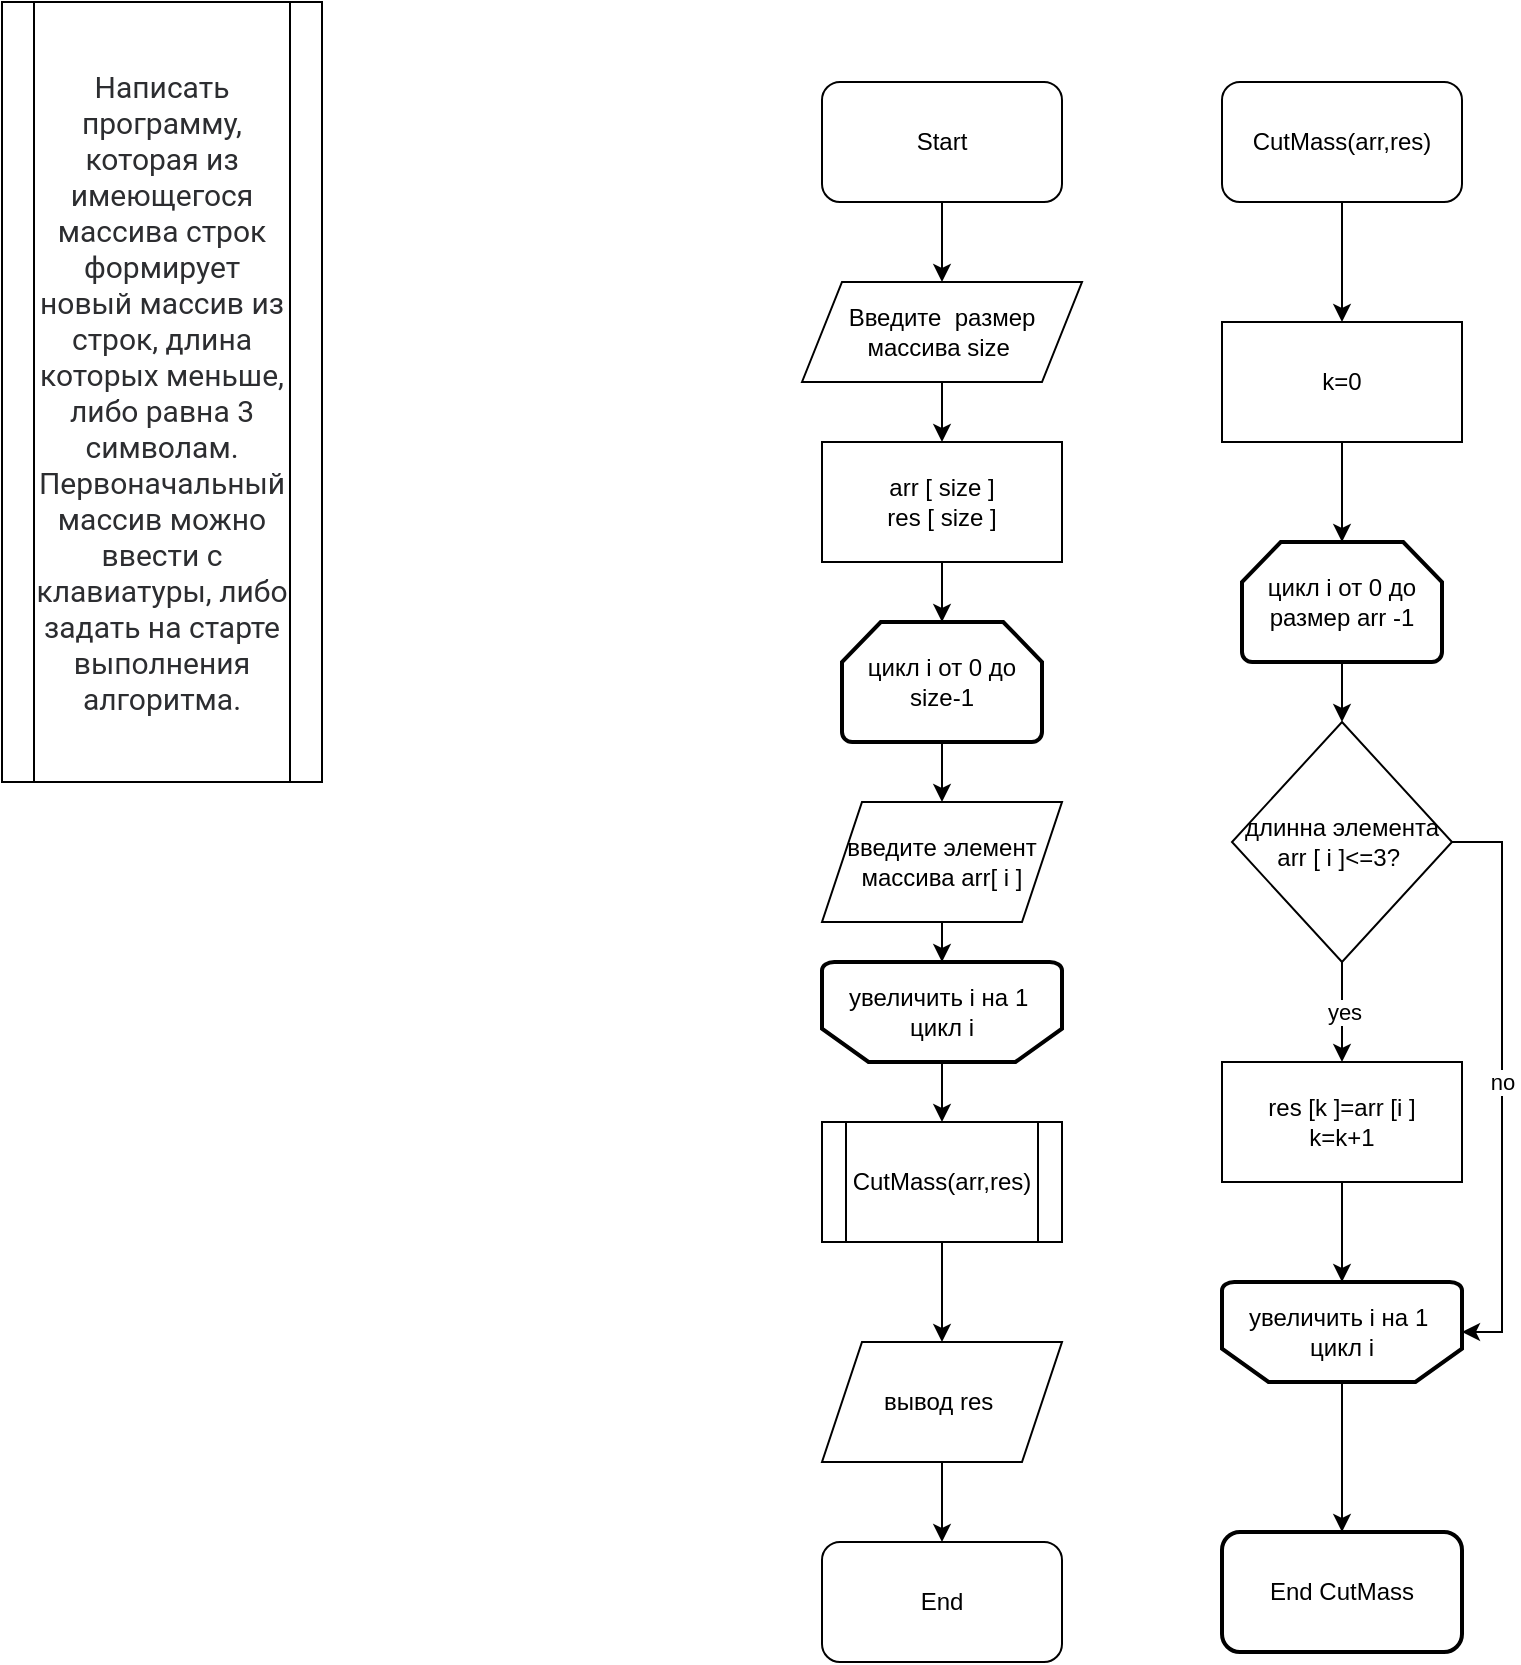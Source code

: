 <mxfile version="20.7.4" type="device"><diagram id="pkdI9GleF3r2VhYsA-bv" name="Страница 1"><mxGraphModel dx="940" dy="768" grid="1" gridSize="10" guides="1" tooltips="1" connect="1" arrows="1" fold="1" page="1" pageScale="1" pageWidth="827" pageHeight="1169" math="0" shadow="0"><root><mxCell id="0"/><mxCell id="1" parent="0"/><mxCell id="zmeya-YelaKDgkIjDsnz-3" value="&lt;span style=&quot;color: rgb(44, 45, 48); font-family: Roboto, &amp;quot;San Francisco&amp;quot;, &amp;quot;Helvetica Neue&amp;quot;, Helvetica, Arial; font-size: 15px; text-align: start; background-color: rgb(255, 255, 255);&quot;&gt;Написать программу, которая из имеющегося массива строк формирует новый массив из строк, длина которых меньше, либо равна 3 символам. Первоначальный массив можно ввести с клавиатуры, либо задать на старте выполнения алгоритма.&lt;/span&gt;" style="shape=process;whiteSpace=wrap;html=1;backgroundOutline=1;" parent="1" vertex="1"><mxGeometry x="10" width="160" height="390" as="geometry"/></mxCell><mxCell id="zmeya-YelaKDgkIjDsnz-6" style="edgeStyle=orthogonalEdgeStyle;rounded=0;orthogonalLoop=1;jettySize=auto;html=1;" parent="1" source="zmeya-YelaKDgkIjDsnz-4" target="zmeya-YelaKDgkIjDsnz-7" edge="1"><mxGeometry relative="1" as="geometry"><mxPoint x="480" y="160" as="targetPoint"/></mxGeometry></mxCell><mxCell id="zmeya-YelaKDgkIjDsnz-4" value="Start" style="rounded=1;whiteSpace=wrap;html=1;" parent="1" vertex="1"><mxGeometry x="420" y="40" width="120" height="60" as="geometry"/></mxCell><mxCell id="SkKZH-iMx8w0tI0TJepz-20" style="edgeStyle=orthogonalEdgeStyle;rounded=0;orthogonalLoop=1;jettySize=auto;html=1;entryX=0.5;entryY=0;entryDx=0;entryDy=0;" edge="1" parent="1" source="zmeya-YelaKDgkIjDsnz-7" target="SkKZH-iMx8w0tI0TJepz-18"><mxGeometry relative="1" as="geometry"/></mxCell><mxCell id="zmeya-YelaKDgkIjDsnz-7" value="Введите&amp;nbsp; размер массива size&amp;nbsp;" style="shape=parallelogram;perimeter=parallelogramPerimeter;whiteSpace=wrap;html=1;fixedSize=1;" parent="1" vertex="1"><mxGeometry x="410" y="140" width="140" height="50" as="geometry"/></mxCell><mxCell id="SkKZH-iMx8w0tI0TJepz-26" style="edgeStyle=orthogonalEdgeStyle;rounded=0;orthogonalLoop=1;jettySize=auto;html=1;" edge="1" parent="1" source="zmeya-YelaKDgkIjDsnz-16"><mxGeometry relative="1" as="geometry"><mxPoint x="680" y="160" as="targetPoint"/></mxGeometry></mxCell><mxCell id="zmeya-YelaKDgkIjDsnz-16" value="CutMass(arr,res)" style="rounded=1;whiteSpace=wrap;html=1;" parent="1" vertex="1"><mxGeometry x="620" y="40" width="120" height="60" as="geometry"/></mxCell><mxCell id="SkKZH-iMx8w0tI0TJepz-19" style="edgeStyle=orthogonalEdgeStyle;rounded=0;orthogonalLoop=1;jettySize=auto;html=1;entryX=0.5;entryY=0;entryDx=0;entryDy=0;" edge="1" parent="1" source="SkKZH-iMx8w0tI0TJepz-3" target="SkKZH-iMx8w0tI0TJepz-10"><mxGeometry relative="1" as="geometry"/></mxCell><mxCell id="SkKZH-iMx8w0tI0TJepz-3" value="цикл i от 0 до size-1" style="strokeWidth=2;html=1;shape=mxgraph.flowchart.loop_limit;whiteSpace=wrap;" vertex="1" parent="1"><mxGeometry x="430" y="310" width="100" height="60" as="geometry"/></mxCell><mxCell id="SkKZH-iMx8w0tI0TJepz-22" value="" style="edgeStyle=orthogonalEdgeStyle;rounded=0;orthogonalLoop=1;jettySize=auto;html=1;" edge="1" parent="1" source="SkKZH-iMx8w0tI0TJepz-4" target="SkKZH-iMx8w0tI0TJepz-15"><mxGeometry relative="1" as="geometry"/></mxCell><mxCell id="SkKZH-iMx8w0tI0TJepz-4" value="увеличить i на 1&amp;nbsp;&lt;br&gt;цикл i" style="strokeWidth=2;html=1;shape=mxgraph.flowchart.loop_limit;whiteSpace=wrap;direction=west;" vertex="1" parent="1"><mxGeometry x="420" y="480" width="120" height="50" as="geometry"/></mxCell><mxCell id="SkKZH-iMx8w0tI0TJepz-14" style="edgeStyle=orthogonalEdgeStyle;rounded=0;orthogonalLoop=1;jettySize=auto;html=1;entryX=0.5;entryY=1;entryDx=0;entryDy=0;entryPerimeter=0;" edge="1" parent="1" source="SkKZH-iMx8w0tI0TJepz-10" target="SkKZH-iMx8w0tI0TJepz-4"><mxGeometry relative="1" as="geometry"/></mxCell><mxCell id="SkKZH-iMx8w0tI0TJepz-10" value="введите элемент массива arr[ i ]" style="shape=parallelogram;perimeter=parallelogramPerimeter;whiteSpace=wrap;html=1;fixedSize=1;" vertex="1" parent="1"><mxGeometry x="420" y="400" width="120" height="60" as="geometry"/></mxCell><mxCell id="SkKZH-iMx8w0tI0TJepz-11" value="End" style="rounded=1;whiteSpace=wrap;html=1;" vertex="1" parent="1"><mxGeometry x="420" y="770" width="120" height="60" as="geometry"/></mxCell><mxCell id="SkKZH-iMx8w0tI0TJepz-24" style="edgeStyle=orthogonalEdgeStyle;rounded=0;orthogonalLoop=1;jettySize=auto;html=1;" edge="1" parent="1" source="SkKZH-iMx8w0tI0TJepz-15" target="SkKZH-iMx8w0tI0TJepz-23"><mxGeometry relative="1" as="geometry"/></mxCell><mxCell id="SkKZH-iMx8w0tI0TJepz-15" value="CutMass(arr,res)" style="shape=process;whiteSpace=wrap;html=1;backgroundOutline=1;" vertex="1" parent="1"><mxGeometry x="420" y="560" width="120" height="60" as="geometry"/></mxCell><mxCell id="SkKZH-iMx8w0tI0TJepz-21" style="edgeStyle=orthogonalEdgeStyle;rounded=0;orthogonalLoop=1;jettySize=auto;html=1;entryX=0.5;entryY=0;entryDx=0;entryDy=0;entryPerimeter=0;" edge="1" parent="1" source="SkKZH-iMx8w0tI0TJepz-18" target="SkKZH-iMx8w0tI0TJepz-3"><mxGeometry relative="1" as="geometry"/></mxCell><mxCell id="SkKZH-iMx8w0tI0TJepz-18" value="arr [ size ]&lt;br&gt;res [ size ]" style="rounded=0;whiteSpace=wrap;html=1;" vertex="1" parent="1"><mxGeometry x="420" y="220" width="120" height="60" as="geometry"/></mxCell><mxCell id="SkKZH-iMx8w0tI0TJepz-25" value="" style="edgeStyle=orthogonalEdgeStyle;rounded=0;orthogonalLoop=1;jettySize=auto;html=1;" edge="1" parent="1" source="SkKZH-iMx8w0tI0TJepz-23" target="SkKZH-iMx8w0tI0TJepz-11"><mxGeometry relative="1" as="geometry"/></mxCell><mxCell id="SkKZH-iMx8w0tI0TJepz-23" value="вывод res&amp;nbsp;" style="shape=parallelogram;perimeter=parallelogramPerimeter;whiteSpace=wrap;html=1;fixedSize=1;" vertex="1" parent="1"><mxGeometry x="420" y="670" width="120" height="60" as="geometry"/></mxCell><mxCell id="SkKZH-iMx8w0tI0TJepz-36" value="" style="edgeStyle=orthogonalEdgeStyle;rounded=0;orthogonalLoop=1;jettySize=auto;html=1;" edge="1" parent="1" source="SkKZH-iMx8w0tI0TJepz-27" target="SkKZH-iMx8w0tI0TJepz-29"><mxGeometry relative="1" as="geometry"/></mxCell><mxCell id="SkKZH-iMx8w0tI0TJepz-27" value="цикл i от 0 до размер arr -1" style="strokeWidth=2;html=1;shape=mxgraph.flowchart.loop_limit;whiteSpace=wrap;" vertex="1" parent="1"><mxGeometry x="630" y="270" width="100" height="60" as="geometry"/></mxCell><mxCell id="SkKZH-iMx8w0tI0TJepz-37" value="" style="edgeStyle=orthogonalEdgeStyle;rounded=0;orthogonalLoop=1;jettySize=auto;html=1;" edge="1" parent="1" source="SkKZH-iMx8w0tI0TJepz-28" target="SkKZH-iMx8w0tI0TJepz-27"><mxGeometry relative="1" as="geometry"/></mxCell><mxCell id="SkKZH-iMx8w0tI0TJepz-28" value="k=0" style="rounded=0;whiteSpace=wrap;html=1;" vertex="1" parent="1"><mxGeometry x="620" y="160" width="120" height="60" as="geometry"/></mxCell><mxCell id="SkKZH-iMx8w0tI0TJepz-30" value="yes" style="edgeStyle=orthogonalEdgeStyle;rounded=0;orthogonalLoop=1;jettySize=auto;html=1;" edge="1" parent="1" source="SkKZH-iMx8w0tI0TJepz-29"><mxGeometry relative="1" as="geometry"><mxPoint x="680" y="530" as="targetPoint"/></mxGeometry></mxCell><mxCell id="SkKZH-iMx8w0tI0TJepz-31" value="no" style="edgeStyle=orthogonalEdgeStyle;rounded=0;orthogonalLoop=1;jettySize=auto;html=1;entryX=0;entryY=0.5;entryDx=0;entryDy=0;entryPerimeter=0;" edge="1" parent="1" source="SkKZH-iMx8w0tI0TJepz-29" target="SkKZH-iMx8w0tI0TJepz-33"><mxGeometry relative="1" as="geometry"><mxPoint x="760" y="560" as="targetPoint"/><Array as="points"><mxPoint x="760" y="420"/><mxPoint x="760" y="665"/></Array></mxGeometry></mxCell><mxCell id="SkKZH-iMx8w0tI0TJepz-29" value="длинна элемента arr [ i ]&amp;lt;=3?&amp;nbsp;" style="rhombus;whiteSpace=wrap;html=1;" vertex="1" parent="1"><mxGeometry x="625" y="360" width="110" height="120" as="geometry"/></mxCell><mxCell id="SkKZH-iMx8w0tI0TJepz-34" style="edgeStyle=orthogonalEdgeStyle;rounded=0;orthogonalLoop=1;jettySize=auto;html=1;entryX=0.5;entryY=1;entryDx=0;entryDy=0;entryPerimeter=0;" edge="1" parent="1" source="SkKZH-iMx8w0tI0TJepz-32" target="SkKZH-iMx8w0tI0TJepz-33"><mxGeometry relative="1" as="geometry"/></mxCell><mxCell id="SkKZH-iMx8w0tI0TJepz-32" value="res [k ]=arr [i ]&lt;br&gt;k=k+1" style="rounded=0;whiteSpace=wrap;html=1;" vertex="1" parent="1"><mxGeometry x="620" y="530" width="120" height="60" as="geometry"/></mxCell><mxCell id="SkKZH-iMx8w0tI0TJepz-39" value="" style="edgeStyle=orthogonalEdgeStyle;rounded=0;orthogonalLoop=1;jettySize=auto;html=1;" edge="1" parent="1" source="SkKZH-iMx8w0tI0TJepz-33" target="SkKZH-iMx8w0tI0TJepz-38"><mxGeometry relative="1" as="geometry"/></mxCell><mxCell id="SkKZH-iMx8w0tI0TJepz-33" value="увеличить i на 1&amp;nbsp;&lt;br&gt;цикл i" style="strokeWidth=2;html=1;shape=mxgraph.flowchart.loop_limit;whiteSpace=wrap;direction=west;" vertex="1" parent="1"><mxGeometry x="620" y="640" width="120" height="50" as="geometry"/></mxCell><mxCell id="SkKZH-iMx8w0tI0TJepz-38" value="End CutMass" style="rounded=1;whiteSpace=wrap;html=1;strokeWidth=2;" vertex="1" parent="1"><mxGeometry x="620" y="765" width="120" height="60" as="geometry"/></mxCell></root></mxGraphModel></diagram></mxfile>